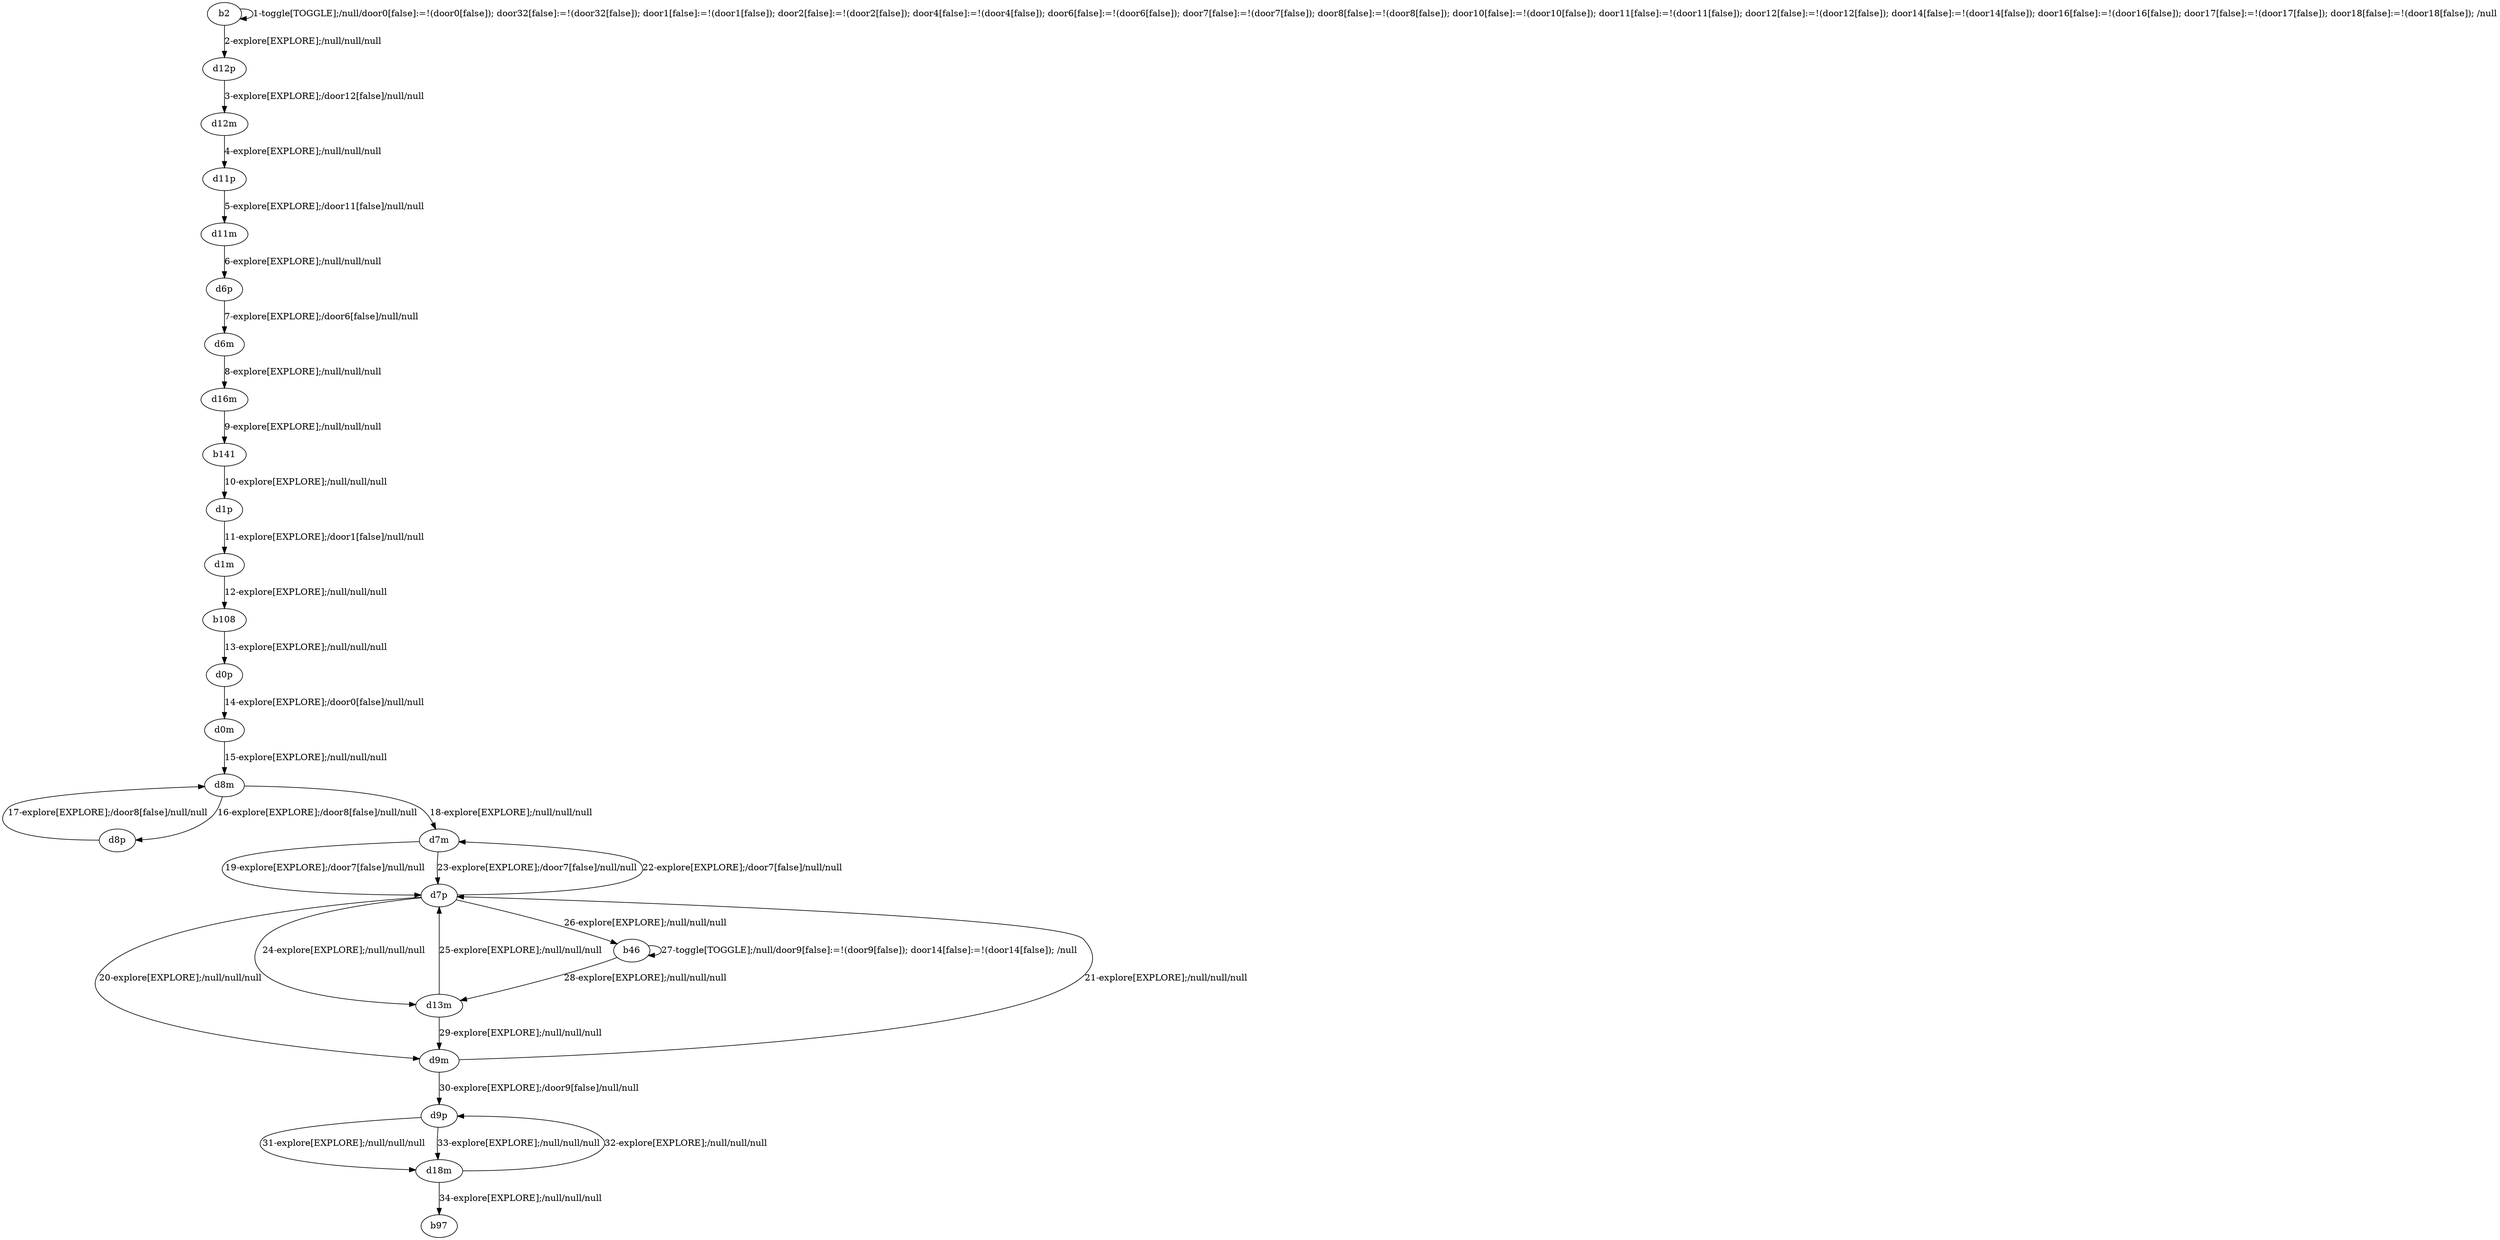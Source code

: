 # Total number of goals covered by this test: 5
# d18m --> d9p
# d13m --> d9m
# d18m --> b97
# d9m --> d9p
# d9p --> d18m

digraph g {
"b2" -> "b2" [label = "1-toggle[TOGGLE];/null/door0[false]:=!(door0[false]); door32[false]:=!(door32[false]); door1[false]:=!(door1[false]); door2[false]:=!(door2[false]); door4[false]:=!(door4[false]); door6[false]:=!(door6[false]); door7[false]:=!(door7[false]); door8[false]:=!(door8[false]); door10[false]:=!(door10[false]); door11[false]:=!(door11[false]); door12[false]:=!(door12[false]); door14[false]:=!(door14[false]); door16[false]:=!(door16[false]); door17[false]:=!(door17[false]); door18[false]:=!(door18[false]); /null"];
"b2" -> "d12p" [label = "2-explore[EXPLORE];/null/null/null"];
"d12p" -> "d12m" [label = "3-explore[EXPLORE];/door12[false]/null/null"];
"d12m" -> "d11p" [label = "4-explore[EXPLORE];/null/null/null"];
"d11p" -> "d11m" [label = "5-explore[EXPLORE];/door11[false]/null/null"];
"d11m" -> "d6p" [label = "6-explore[EXPLORE];/null/null/null"];
"d6p" -> "d6m" [label = "7-explore[EXPLORE];/door6[false]/null/null"];
"d6m" -> "d16m" [label = "8-explore[EXPLORE];/null/null/null"];
"d16m" -> "b141" [label = "9-explore[EXPLORE];/null/null/null"];
"b141" -> "d1p" [label = "10-explore[EXPLORE];/null/null/null"];
"d1p" -> "d1m" [label = "11-explore[EXPLORE];/door1[false]/null/null"];
"d1m" -> "b108" [label = "12-explore[EXPLORE];/null/null/null"];
"b108" -> "d0p" [label = "13-explore[EXPLORE];/null/null/null"];
"d0p" -> "d0m" [label = "14-explore[EXPLORE];/door0[false]/null/null"];
"d0m" -> "d8m" [label = "15-explore[EXPLORE];/null/null/null"];
"d8m" -> "d8p" [label = "16-explore[EXPLORE];/door8[false]/null/null"];
"d8p" -> "d8m" [label = "17-explore[EXPLORE];/door8[false]/null/null"];
"d8m" -> "d7m" [label = "18-explore[EXPLORE];/null/null/null"];
"d7m" -> "d7p" [label = "19-explore[EXPLORE];/door7[false]/null/null"];
"d7p" -> "d9m" [label = "20-explore[EXPLORE];/null/null/null"];
"d9m" -> "d7p" [label = "21-explore[EXPLORE];/null/null/null"];
"d7p" -> "d7m" [label = "22-explore[EXPLORE];/door7[false]/null/null"];
"d7m" -> "d7p" [label = "23-explore[EXPLORE];/door7[false]/null/null"];
"d7p" -> "d13m" [label = "24-explore[EXPLORE];/null/null/null"];
"d13m" -> "d7p" [label = "25-explore[EXPLORE];/null/null/null"];
"d7p" -> "b46" [label = "26-explore[EXPLORE];/null/null/null"];
"b46" -> "b46" [label = "27-toggle[TOGGLE];/null/door9[false]:=!(door9[false]); door14[false]:=!(door14[false]); /null"];
"b46" -> "d13m" [label = "28-explore[EXPLORE];/null/null/null"];
"d13m" -> "d9m" [label = "29-explore[EXPLORE];/null/null/null"];
"d9m" -> "d9p" [label = "30-explore[EXPLORE];/door9[false]/null/null"];
"d9p" -> "d18m" [label = "31-explore[EXPLORE];/null/null/null"];
"d18m" -> "d9p" [label = "32-explore[EXPLORE];/null/null/null"];
"d9p" -> "d18m" [label = "33-explore[EXPLORE];/null/null/null"];
"d18m" -> "b97" [label = "34-explore[EXPLORE];/null/null/null"];
}